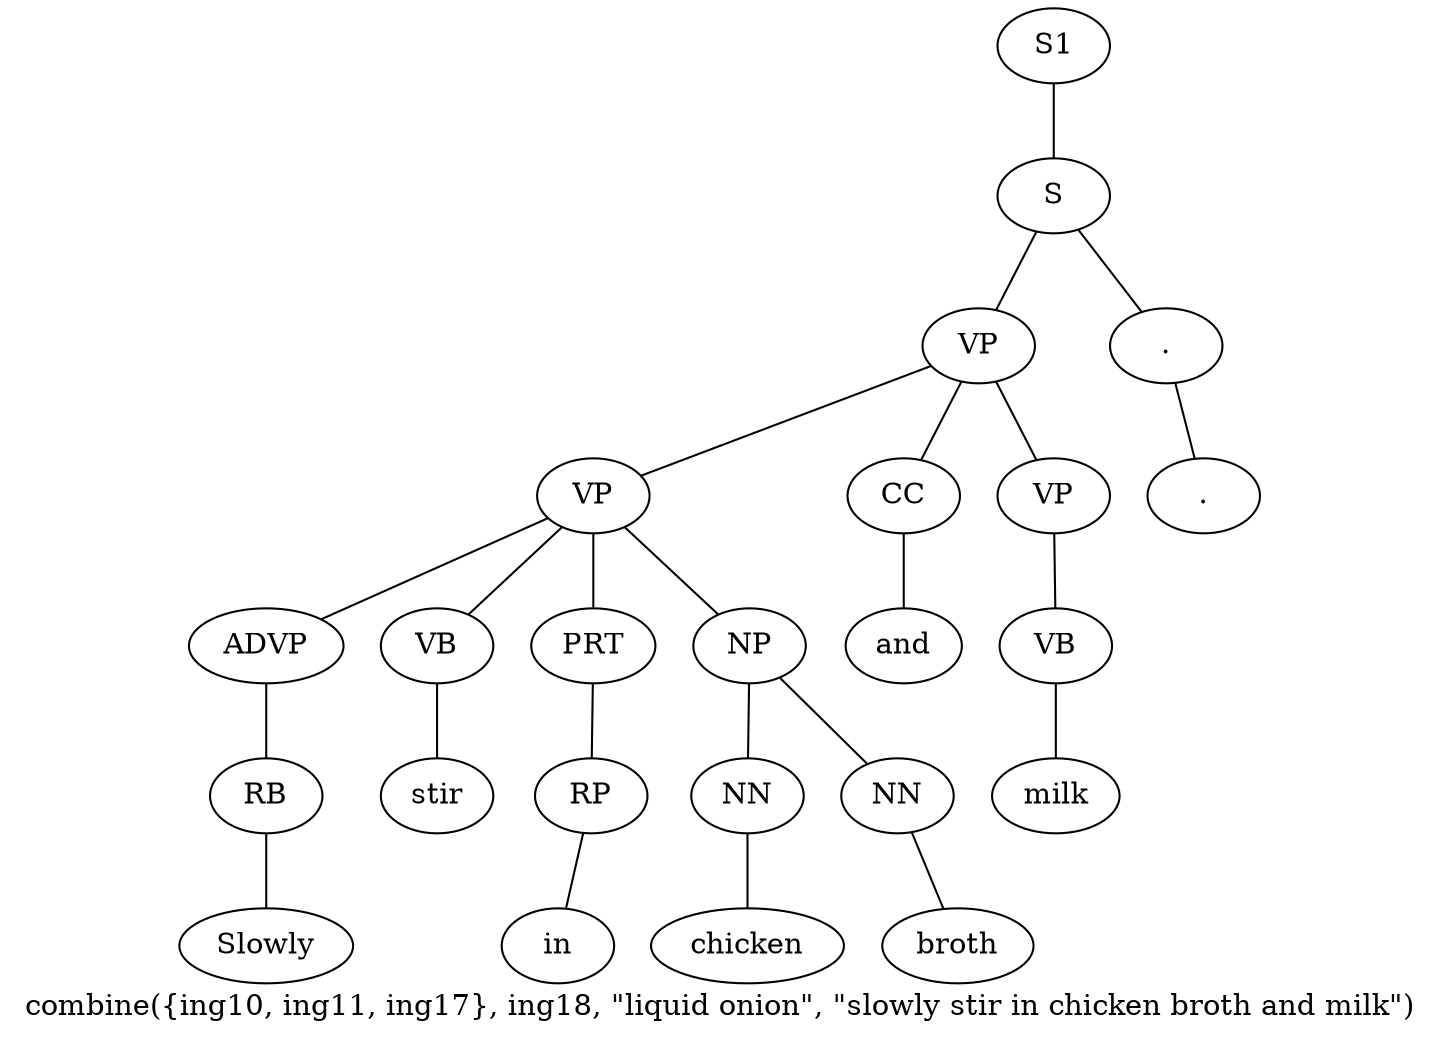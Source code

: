 graph SyntaxGraph {
	label = "combine({ing10, ing11, ing17}, ing18, \"liquid onion\", \"slowly stir in chicken broth and milk\")";
	Node0 [label="S1"];
	Node1 [label="S"];
	Node2 [label="VP"];
	Node3 [label="VP"];
	Node4 [label="ADVP"];
	Node5 [label="RB"];
	Node6 [label="Slowly"];
	Node7 [label="VB"];
	Node8 [label="stir"];
	Node9 [label="PRT"];
	Node10 [label="RP"];
	Node11 [label="in"];
	Node12 [label="NP"];
	Node13 [label="NN"];
	Node14 [label="chicken"];
	Node15 [label="NN"];
	Node16 [label="broth"];
	Node17 [label="CC"];
	Node18 [label="and"];
	Node19 [label="VP"];
	Node20 [label="VB"];
	Node21 [label="milk"];
	Node22 [label="."];
	Node23 [label="."];

	Node0 -- Node1;
	Node1 -- Node2;
	Node1 -- Node22;
	Node2 -- Node3;
	Node2 -- Node17;
	Node2 -- Node19;
	Node3 -- Node4;
	Node3 -- Node7;
	Node3 -- Node9;
	Node3 -- Node12;
	Node4 -- Node5;
	Node5 -- Node6;
	Node7 -- Node8;
	Node9 -- Node10;
	Node10 -- Node11;
	Node12 -- Node13;
	Node12 -- Node15;
	Node13 -- Node14;
	Node15 -- Node16;
	Node17 -- Node18;
	Node19 -- Node20;
	Node20 -- Node21;
	Node22 -- Node23;
}